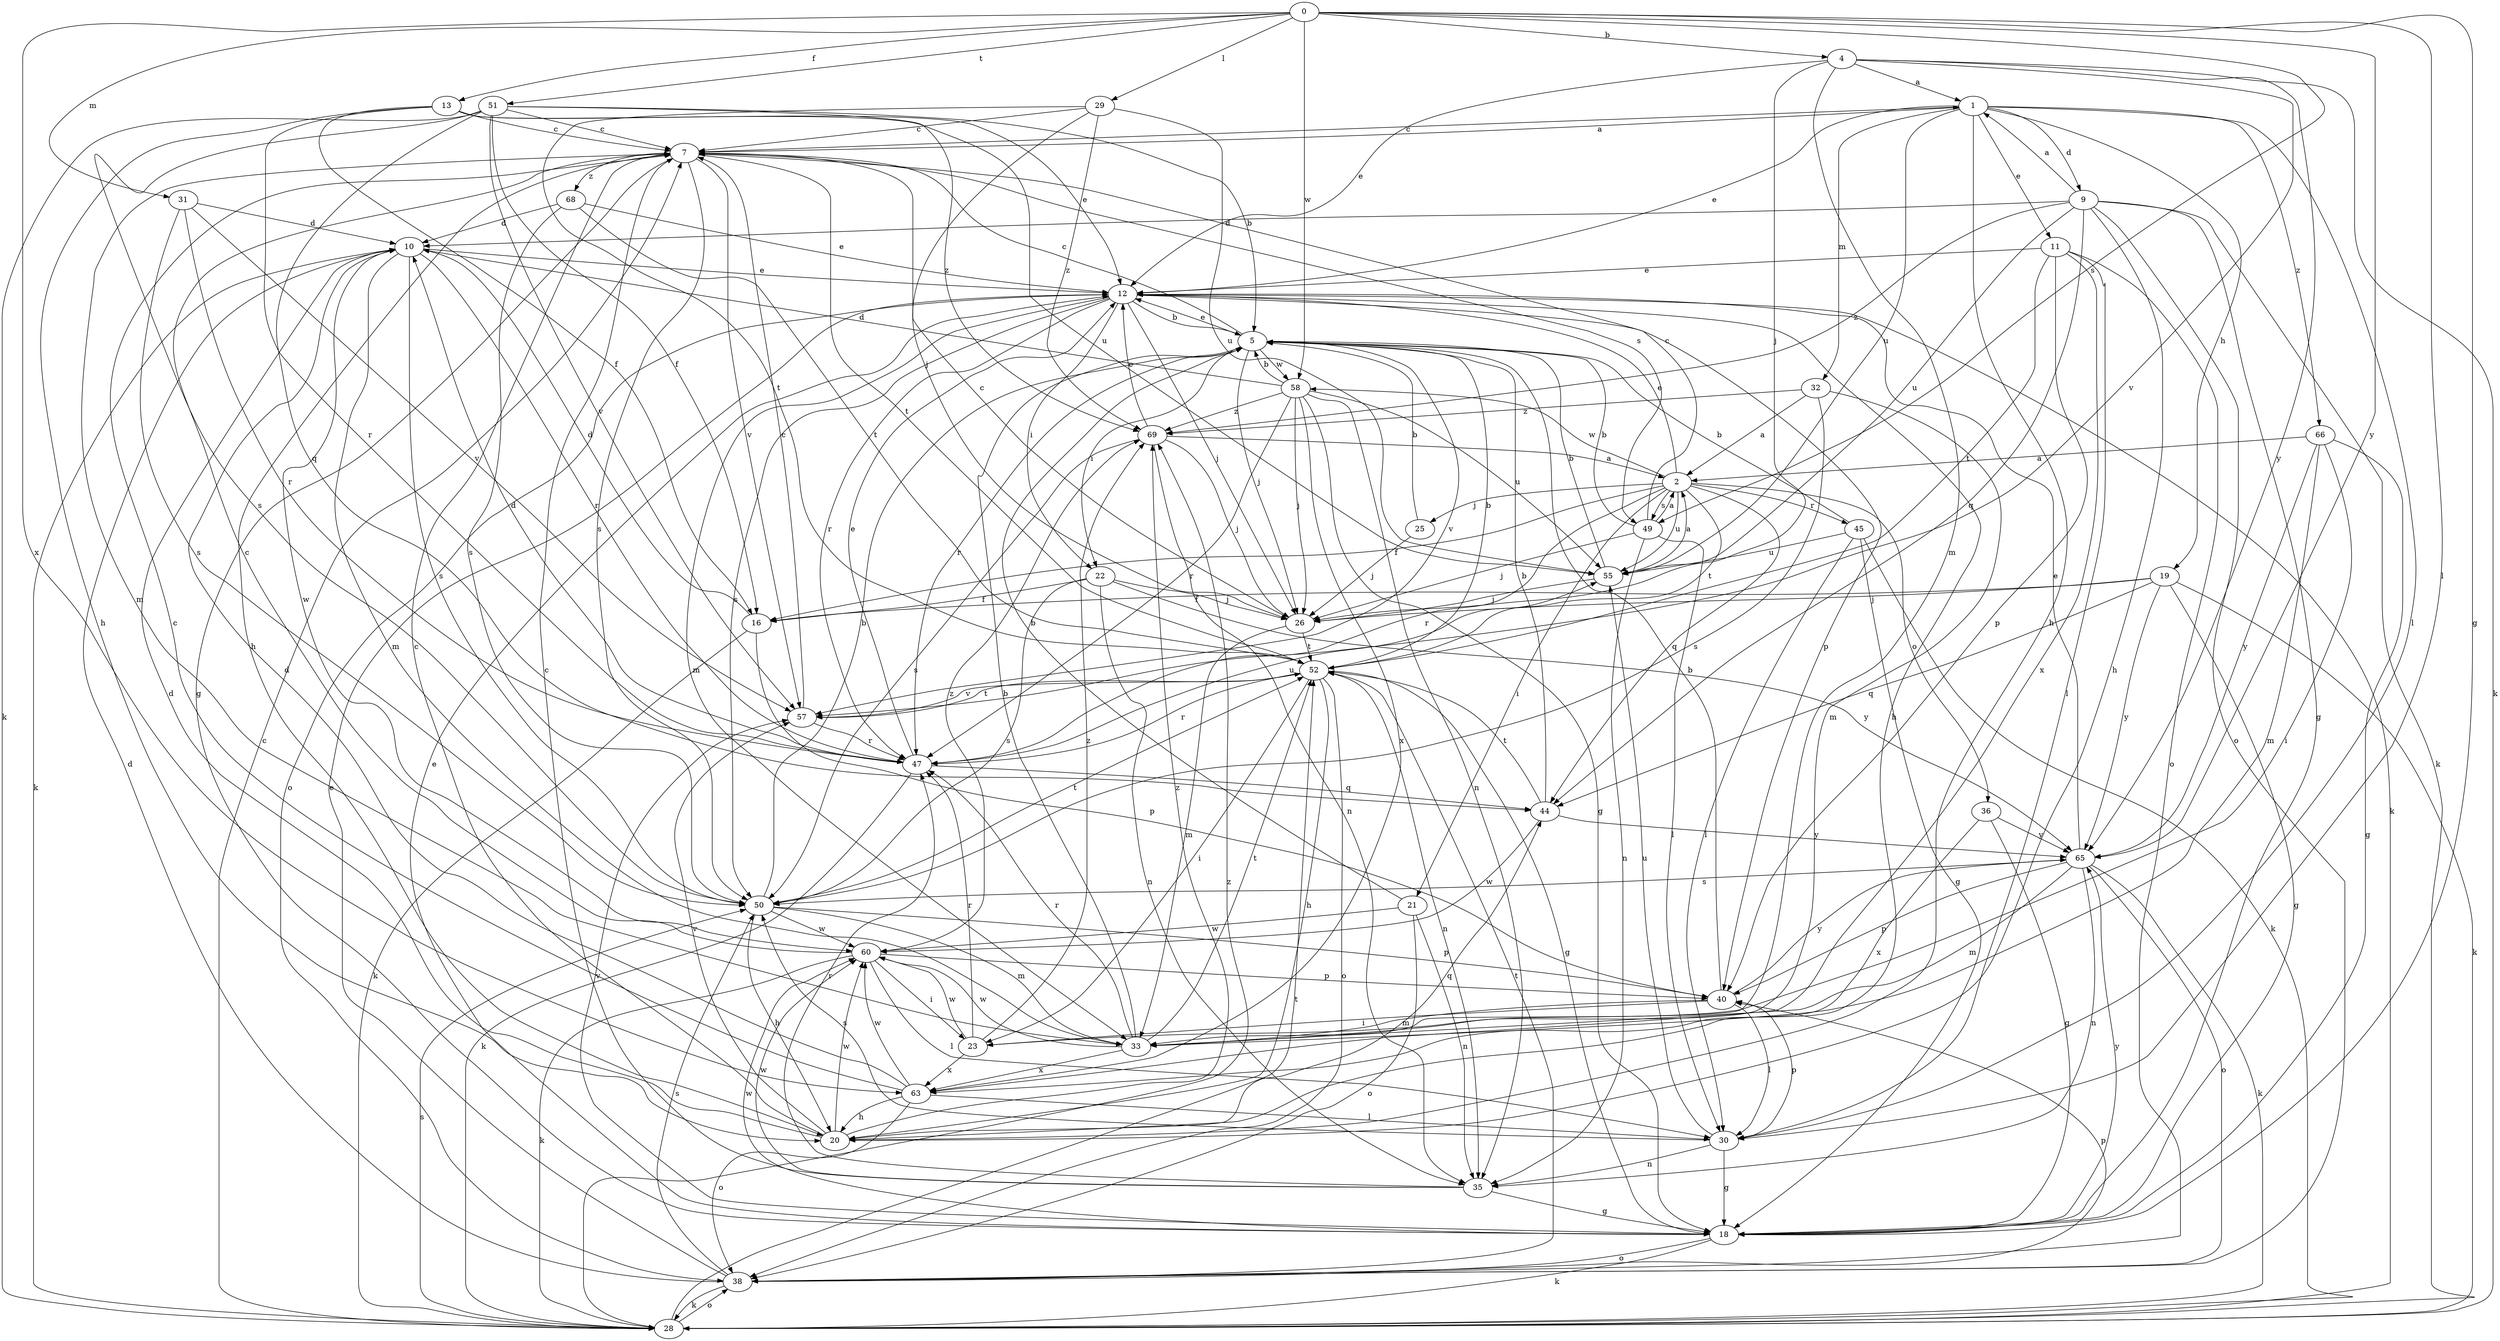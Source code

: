 strict digraph  {
0;
1;
2;
4;
5;
7;
9;
10;
11;
12;
13;
16;
18;
19;
20;
21;
22;
23;
25;
26;
28;
29;
30;
31;
32;
33;
35;
36;
38;
40;
44;
45;
47;
49;
50;
51;
52;
55;
57;
58;
60;
63;
65;
66;
68;
69;
0 -> 4  [label=b];
0 -> 13  [label=f];
0 -> 18  [label=g];
0 -> 29  [label=l];
0 -> 30  [label=l];
0 -> 31  [label=m];
0 -> 49  [label=s];
0 -> 51  [label=t];
0 -> 58  [label=w];
0 -> 63  [label=x];
0 -> 65  [label=y];
1 -> 7  [label=c];
1 -> 9  [label=d];
1 -> 11  [label=e];
1 -> 12  [label=e];
1 -> 19  [label=h];
1 -> 20  [label=h];
1 -> 30  [label=l];
1 -> 32  [label=m];
1 -> 55  [label=u];
1 -> 66  [label=z];
2 -> 12  [label=e];
2 -> 16  [label=f];
2 -> 21  [label=i];
2 -> 25  [label=j];
2 -> 36  [label=o];
2 -> 44  [label=q];
2 -> 45  [label=r];
2 -> 47  [label=r];
2 -> 49  [label=s];
2 -> 52  [label=t];
2 -> 55  [label=u];
2 -> 58  [label=w];
4 -> 1  [label=a];
4 -> 12  [label=e];
4 -> 26  [label=j];
4 -> 28  [label=k];
4 -> 33  [label=m];
4 -> 57  [label=v];
4 -> 65  [label=y];
5 -> 7  [label=c];
5 -> 12  [label=e];
5 -> 22  [label=i];
5 -> 26  [label=j];
5 -> 47  [label=r];
5 -> 57  [label=v];
5 -> 58  [label=w];
7 -> 1  [label=a];
7 -> 18  [label=g];
7 -> 20  [label=h];
7 -> 33  [label=m];
7 -> 49  [label=s];
7 -> 50  [label=s];
7 -> 52  [label=t];
7 -> 57  [label=v];
7 -> 68  [label=z];
9 -> 1  [label=a];
9 -> 10  [label=d];
9 -> 18  [label=g];
9 -> 20  [label=h];
9 -> 28  [label=k];
9 -> 38  [label=o];
9 -> 44  [label=q];
9 -> 55  [label=u];
9 -> 69  [label=z];
10 -> 12  [label=e];
10 -> 28  [label=k];
10 -> 33  [label=m];
10 -> 47  [label=r];
10 -> 50  [label=s];
10 -> 60  [label=w];
11 -> 12  [label=e];
11 -> 30  [label=l];
11 -> 38  [label=o];
11 -> 40  [label=p];
11 -> 52  [label=t];
11 -> 63  [label=x];
12 -> 5  [label=b];
12 -> 20  [label=h];
12 -> 22  [label=i];
12 -> 26  [label=j];
12 -> 28  [label=k];
12 -> 33  [label=m];
12 -> 38  [label=o];
12 -> 40  [label=p];
12 -> 47  [label=r];
12 -> 50  [label=s];
13 -> 7  [label=c];
13 -> 12  [label=e];
13 -> 16  [label=f];
13 -> 20  [label=h];
13 -> 47  [label=r];
13 -> 55  [label=u];
16 -> 10  [label=d];
16 -> 28  [label=k];
16 -> 40  [label=p];
18 -> 12  [label=e];
18 -> 28  [label=k];
18 -> 38  [label=o];
18 -> 57  [label=v];
18 -> 60  [label=w];
18 -> 65  [label=y];
19 -> 16  [label=f];
19 -> 18  [label=g];
19 -> 26  [label=j];
19 -> 28  [label=k];
19 -> 44  [label=q];
19 -> 65  [label=y];
20 -> 7  [label=c];
20 -> 10  [label=d];
20 -> 44  [label=q];
20 -> 57  [label=v];
20 -> 60  [label=w];
20 -> 69  [label=z];
21 -> 5  [label=b];
21 -> 35  [label=n];
21 -> 38  [label=o];
21 -> 60  [label=w];
22 -> 16  [label=f];
22 -> 26  [label=j];
22 -> 35  [label=n];
22 -> 50  [label=s];
22 -> 65  [label=y];
23 -> 47  [label=r];
23 -> 60  [label=w];
23 -> 63  [label=x];
23 -> 69  [label=z];
25 -> 5  [label=b];
25 -> 26  [label=j];
26 -> 7  [label=c];
26 -> 33  [label=m];
26 -> 52  [label=t];
28 -> 7  [label=c];
28 -> 38  [label=o];
28 -> 50  [label=s];
28 -> 52  [label=t];
28 -> 69  [label=z];
29 -> 7  [label=c];
29 -> 26  [label=j];
29 -> 52  [label=t];
29 -> 55  [label=u];
29 -> 69  [label=z];
30 -> 18  [label=g];
30 -> 35  [label=n];
30 -> 40  [label=p];
30 -> 50  [label=s];
30 -> 55  [label=u];
31 -> 10  [label=d];
31 -> 47  [label=r];
31 -> 50  [label=s];
31 -> 57  [label=v];
32 -> 2  [label=a];
32 -> 33  [label=m];
32 -> 50  [label=s];
32 -> 69  [label=z];
33 -> 5  [label=b];
33 -> 47  [label=r];
33 -> 52  [label=t];
33 -> 60  [label=w];
33 -> 63  [label=x];
35 -> 7  [label=c];
35 -> 18  [label=g];
35 -> 47  [label=r];
35 -> 60  [label=w];
36 -> 18  [label=g];
36 -> 63  [label=x];
36 -> 65  [label=y];
38 -> 10  [label=d];
38 -> 12  [label=e];
38 -> 28  [label=k];
38 -> 40  [label=p];
38 -> 50  [label=s];
38 -> 52  [label=t];
40 -> 5  [label=b];
40 -> 23  [label=i];
40 -> 30  [label=l];
40 -> 33  [label=m];
40 -> 65  [label=y];
44 -> 5  [label=b];
44 -> 52  [label=t];
44 -> 60  [label=w];
44 -> 65  [label=y];
45 -> 5  [label=b];
45 -> 18  [label=g];
45 -> 28  [label=k];
45 -> 30  [label=l];
45 -> 55  [label=u];
47 -> 10  [label=d];
47 -> 12  [label=e];
47 -> 28  [label=k];
47 -> 44  [label=q];
47 -> 55  [label=u];
49 -> 2  [label=a];
49 -> 5  [label=b];
49 -> 7  [label=c];
49 -> 26  [label=j];
49 -> 30  [label=l];
49 -> 35  [label=n];
50 -> 5  [label=b];
50 -> 20  [label=h];
50 -> 33  [label=m];
50 -> 40  [label=p];
50 -> 52  [label=t];
50 -> 60  [label=w];
51 -> 5  [label=b];
51 -> 7  [label=c];
51 -> 16  [label=f];
51 -> 28  [label=k];
51 -> 44  [label=q];
51 -> 50  [label=s];
51 -> 57  [label=v];
51 -> 69  [label=z];
52 -> 5  [label=b];
52 -> 18  [label=g];
52 -> 20  [label=h];
52 -> 23  [label=i];
52 -> 35  [label=n];
52 -> 38  [label=o];
52 -> 47  [label=r];
52 -> 57  [label=v];
55 -> 2  [label=a];
55 -> 5  [label=b];
55 -> 26  [label=j];
57 -> 7  [label=c];
57 -> 47  [label=r];
57 -> 52  [label=t];
58 -> 5  [label=b];
58 -> 10  [label=d];
58 -> 18  [label=g];
58 -> 26  [label=j];
58 -> 35  [label=n];
58 -> 47  [label=r];
58 -> 55  [label=u];
58 -> 63  [label=x];
58 -> 69  [label=z];
60 -> 7  [label=c];
60 -> 23  [label=i];
60 -> 28  [label=k];
60 -> 30  [label=l];
60 -> 40  [label=p];
60 -> 69  [label=z];
63 -> 7  [label=c];
63 -> 10  [label=d];
63 -> 20  [label=h];
63 -> 30  [label=l];
63 -> 38  [label=o];
63 -> 60  [label=w];
65 -> 12  [label=e];
65 -> 28  [label=k];
65 -> 33  [label=m];
65 -> 35  [label=n];
65 -> 38  [label=o];
65 -> 40  [label=p];
65 -> 50  [label=s];
66 -> 2  [label=a];
66 -> 18  [label=g];
66 -> 23  [label=i];
66 -> 33  [label=m];
66 -> 65  [label=y];
68 -> 10  [label=d];
68 -> 12  [label=e];
68 -> 50  [label=s];
68 -> 52  [label=t];
69 -> 2  [label=a];
69 -> 12  [label=e];
69 -> 26  [label=j];
69 -> 35  [label=n];
69 -> 50  [label=s];
}
